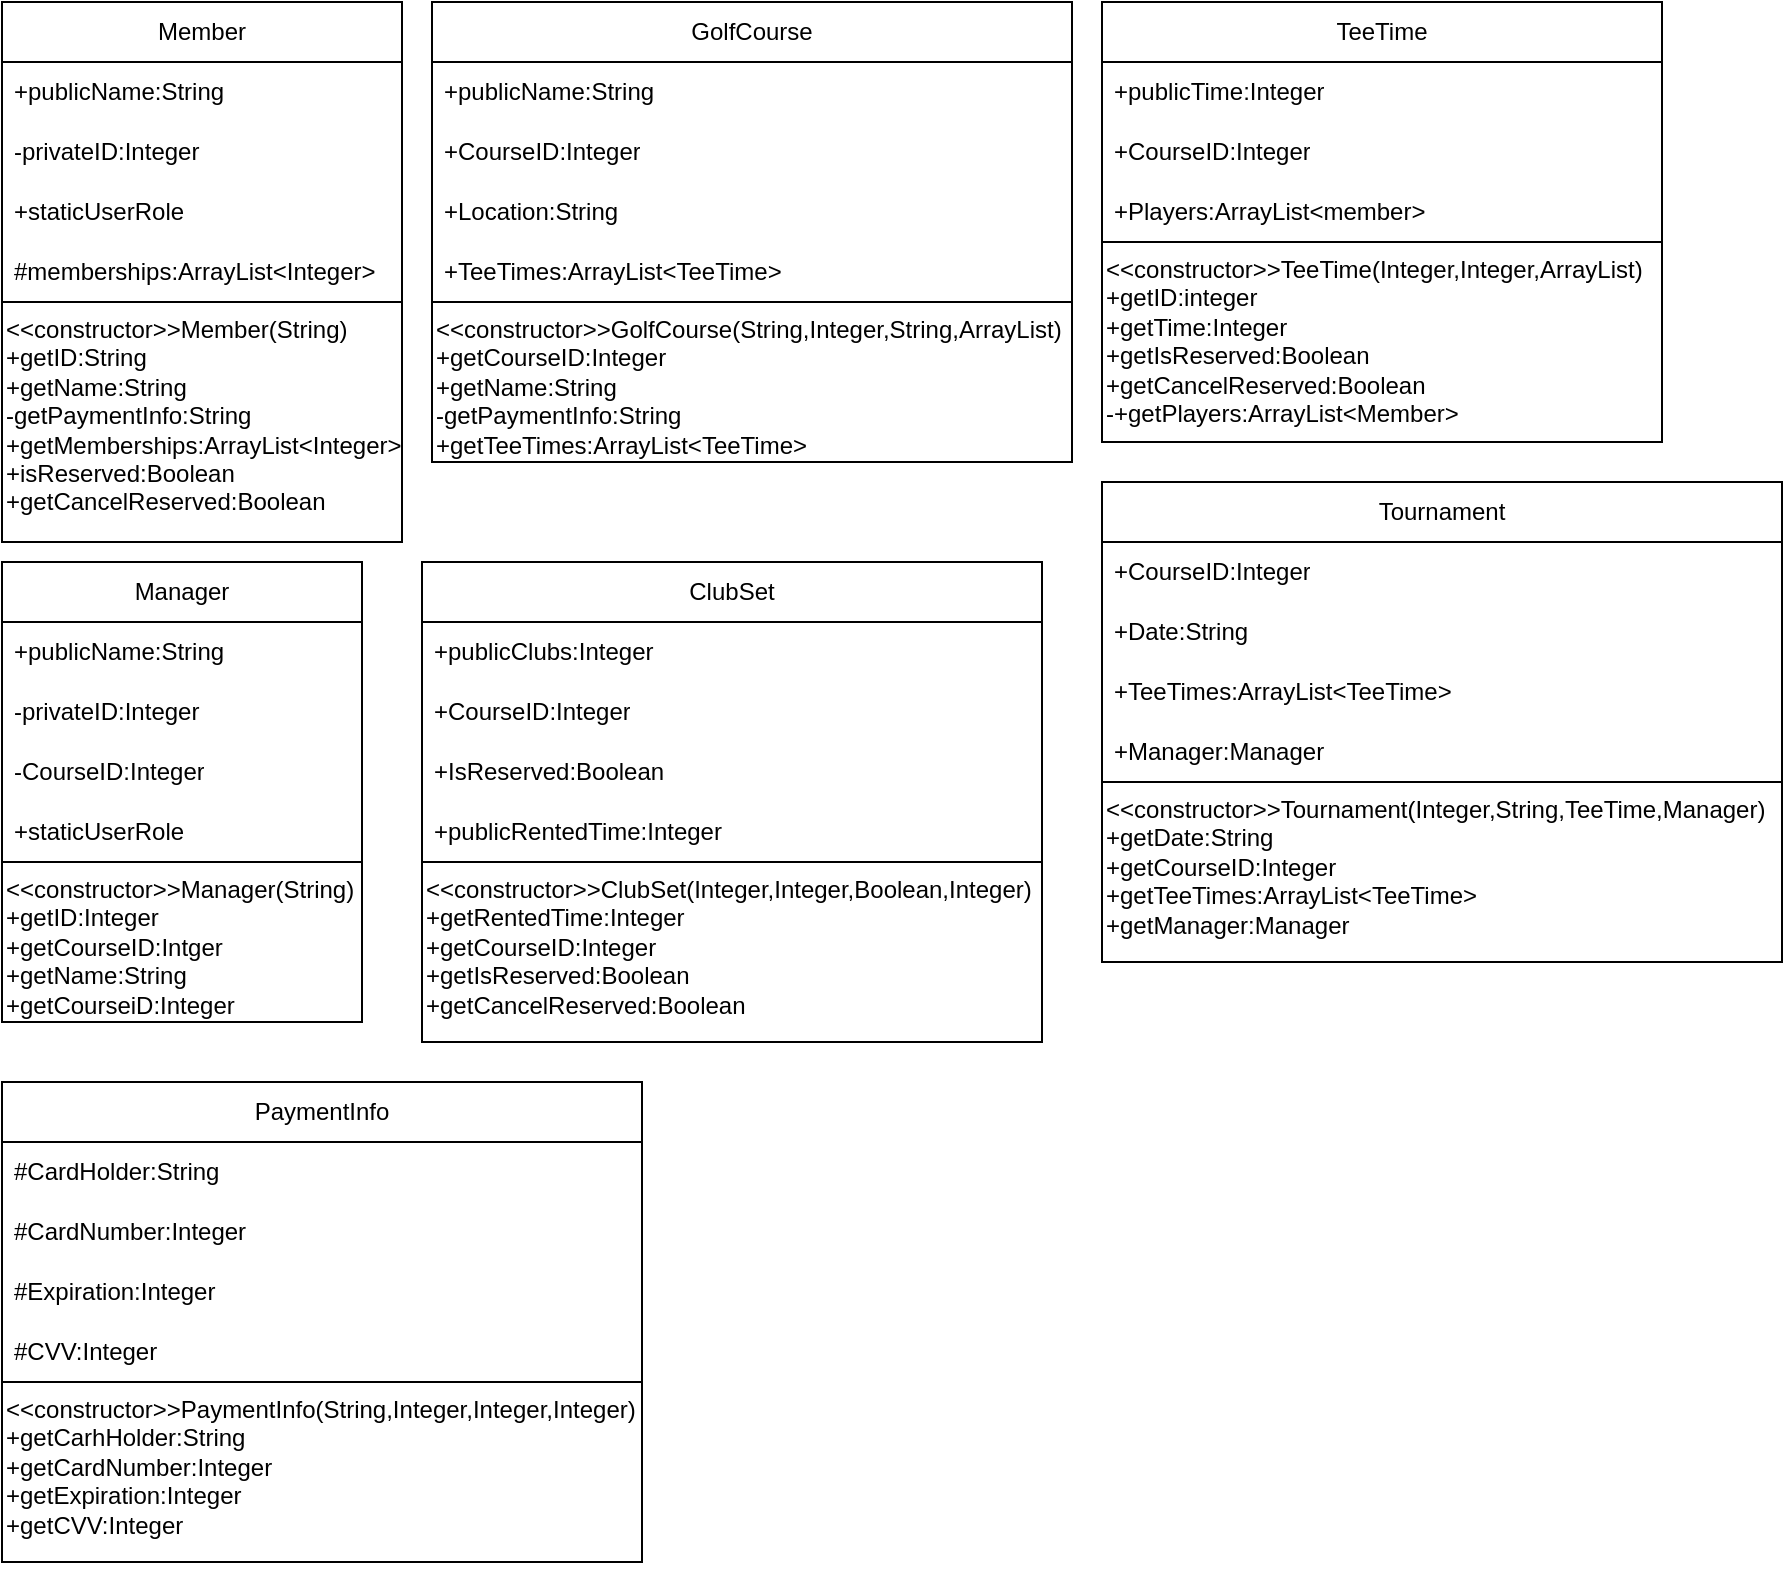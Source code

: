 <mxfile version="24.7.17">
  <diagram name="Page-1" id="tu1plDjy8Q11aR2iwnSd">
    <mxGraphModel dx="2946" dy="1149" grid="1" gridSize="10" guides="1" tooltips="1" connect="1" arrows="1" fold="1" page="1" pageScale="1" pageWidth="850" pageHeight="1100" math="0" shadow="0">
      <root>
        <mxCell id="0" />
        <mxCell id="1" parent="0" />
        <mxCell id="S3XDm7CpPKI-B6z1fimQ-2" value="Member" style="swimlane;fontStyle=0;childLayout=stackLayout;horizontal=1;startSize=30;horizontalStack=0;resizeParent=1;resizeParentMax=0;resizeLast=0;collapsible=1;marginBottom=0;whiteSpace=wrap;html=1;" parent="1" vertex="1">
          <mxGeometry x="50" y="60" width="200" height="150" as="geometry" />
        </mxCell>
        <mxCell id="S3XDm7CpPKI-B6z1fimQ-3" value="+publicName:String" style="text;strokeColor=none;fillColor=none;align=left;verticalAlign=middle;spacingLeft=4;spacingRight=4;overflow=hidden;points=[[0,0.5],[1,0.5]];portConstraint=eastwest;rotatable=0;whiteSpace=wrap;html=1;" parent="S3XDm7CpPKI-B6z1fimQ-2" vertex="1">
          <mxGeometry y="30" width="200" height="30" as="geometry" />
        </mxCell>
        <mxCell id="S3XDm7CpPKI-B6z1fimQ-4" value="-privateID:Integer" style="text;strokeColor=none;fillColor=none;align=left;verticalAlign=middle;spacingLeft=4;spacingRight=4;overflow=hidden;points=[[0,0.5],[1,0.5]];portConstraint=eastwest;rotatable=0;whiteSpace=wrap;html=1;" parent="S3XDm7CpPKI-B6z1fimQ-2" vertex="1">
          <mxGeometry y="60" width="200" height="30" as="geometry" />
        </mxCell>
        <mxCell id="S3XDm7CpPKI-B6z1fimQ-5" value="+staticUserRole" style="text;strokeColor=none;fillColor=none;align=left;verticalAlign=middle;spacingLeft=4;spacingRight=4;overflow=hidden;points=[[0,0.5],[1,0.5]];portConstraint=eastwest;rotatable=0;whiteSpace=wrap;html=1;" parent="S3XDm7CpPKI-B6z1fimQ-2" vertex="1">
          <mxGeometry y="90" width="200" height="30" as="geometry" />
        </mxCell>
        <mxCell id="DC1bKPCYqgGZBgdKJd4Y-17" value="#memberships:ArrayList&amp;lt;Integer&amp;gt;" style="text;strokeColor=none;fillColor=none;align=left;verticalAlign=middle;spacingLeft=4;spacingRight=4;overflow=hidden;points=[[0,0.5],[1,0.5]];portConstraint=eastwest;rotatable=0;whiteSpace=wrap;html=1;" parent="S3XDm7CpPKI-B6z1fimQ-2" vertex="1">
          <mxGeometry y="120" width="200" height="30" as="geometry" />
        </mxCell>
        <mxCell id="DC1bKPCYqgGZBgdKJd4Y-2" value="&amp;lt;&amp;lt;constructor&amp;gt;&amp;gt;Member(String)&lt;div&gt;+getID:String&lt;/div&gt;&lt;div&gt;+getName:String&lt;/div&gt;&lt;div&gt;-getPaymentInfo:String&lt;/div&gt;&lt;div&gt;+getMemberships:ArrayList&amp;lt;Integer&amp;gt;&lt;/div&gt;&lt;div&gt;+isReserved:Boolean&lt;/div&gt;&lt;div&gt;+getCancelReserved:Boolean&lt;/div&gt;" style="whiteSpace=wrap;html=1;align=left;verticalAlign=top;" parent="1" vertex="1">
          <mxGeometry x="50" y="210" width="200" height="120" as="geometry" />
        </mxCell>
        <mxCell id="DC1bKPCYqgGZBgdKJd4Y-5" value="Manager" style="swimlane;fontStyle=0;childLayout=stackLayout;horizontal=1;startSize=30;horizontalStack=0;resizeParent=1;resizeParentMax=0;resizeLast=0;collapsible=1;marginBottom=0;whiteSpace=wrap;html=1;" parent="1" vertex="1">
          <mxGeometry x="50" y="340" width="180" height="150" as="geometry" />
        </mxCell>
        <mxCell id="DC1bKPCYqgGZBgdKJd4Y-6" value="+publicName:String" style="text;strokeColor=none;fillColor=none;align=left;verticalAlign=middle;spacingLeft=4;spacingRight=4;overflow=hidden;points=[[0,0.5],[1,0.5]];portConstraint=eastwest;rotatable=0;whiteSpace=wrap;html=1;" parent="DC1bKPCYqgGZBgdKJd4Y-5" vertex="1">
          <mxGeometry y="30" width="180" height="30" as="geometry" />
        </mxCell>
        <mxCell id="DC1bKPCYqgGZBgdKJd4Y-7" value="-privateID:Integer" style="text;strokeColor=none;fillColor=none;align=left;verticalAlign=middle;spacingLeft=4;spacingRight=4;overflow=hidden;points=[[0,0.5],[1,0.5]];portConstraint=eastwest;rotatable=0;whiteSpace=wrap;html=1;" parent="DC1bKPCYqgGZBgdKJd4Y-5" vertex="1">
          <mxGeometry y="60" width="180" height="30" as="geometry" />
        </mxCell>
        <mxCell id="DC1bKPCYqgGZBgdKJd4Y-16" value="-CourseID:Integer" style="text;strokeColor=none;fillColor=none;align=left;verticalAlign=middle;spacingLeft=4;spacingRight=4;overflow=hidden;points=[[0,0.5],[1,0.5]];portConstraint=eastwest;rotatable=0;whiteSpace=wrap;html=1;" parent="DC1bKPCYqgGZBgdKJd4Y-5" vertex="1">
          <mxGeometry y="90" width="180" height="30" as="geometry" />
        </mxCell>
        <mxCell id="DC1bKPCYqgGZBgdKJd4Y-8" value="+staticUserRole" style="text;strokeColor=none;fillColor=none;align=left;verticalAlign=middle;spacingLeft=4;spacingRight=4;overflow=hidden;points=[[0,0.5],[1,0.5]];portConstraint=eastwest;rotatable=0;whiteSpace=wrap;html=1;" parent="DC1bKPCYqgGZBgdKJd4Y-5" vertex="1">
          <mxGeometry y="120" width="180" height="30" as="geometry" />
        </mxCell>
        <mxCell id="DC1bKPCYqgGZBgdKJd4Y-9" value="&amp;lt;&amp;lt;constructor&amp;gt;&amp;gt;Manager(String)&lt;div&gt;+getID:Integer&lt;/div&gt;&lt;div&gt;+getCourseID:Intger&lt;/div&gt;&lt;div&gt;+getName:String&lt;/div&gt;&lt;div&gt;+getCourseiD:Integer&lt;/div&gt;&lt;div&gt;&lt;br&gt;&lt;/div&gt;" style="whiteSpace=wrap;html=1;align=left;verticalAlign=top;" parent="1" vertex="1">
          <mxGeometry x="50" y="490" width="180" height="80" as="geometry" />
        </mxCell>
        <mxCell id="DC1bKPCYqgGZBgdKJd4Y-10" value="GolfCourse" style="swimlane;fontStyle=0;childLayout=stackLayout;horizontal=1;startSize=30;horizontalStack=0;resizeParent=1;resizeParentMax=0;resizeLast=0;collapsible=1;marginBottom=0;whiteSpace=wrap;html=1;" parent="1" vertex="1">
          <mxGeometry x="265" y="60" width="320" height="150" as="geometry" />
        </mxCell>
        <mxCell id="DC1bKPCYqgGZBgdKJd4Y-11" value="+publicName:String" style="text;strokeColor=none;fillColor=none;align=left;verticalAlign=middle;spacingLeft=4;spacingRight=4;overflow=hidden;points=[[0,0.5],[1,0.5]];portConstraint=eastwest;rotatable=0;whiteSpace=wrap;html=1;" parent="DC1bKPCYqgGZBgdKJd4Y-10" vertex="1">
          <mxGeometry y="30" width="320" height="30" as="geometry" />
        </mxCell>
        <mxCell id="DC1bKPCYqgGZBgdKJd4Y-12" value="+CourseID:Integer" style="text;strokeColor=none;fillColor=none;align=left;verticalAlign=middle;spacingLeft=4;spacingRight=4;overflow=hidden;points=[[0,0.5],[1,0.5]];portConstraint=eastwest;rotatable=0;whiteSpace=wrap;html=1;" parent="DC1bKPCYqgGZBgdKJd4Y-10" vertex="1">
          <mxGeometry y="60" width="320" height="30" as="geometry" />
        </mxCell>
        <mxCell id="DC1bKPCYqgGZBgdKJd4Y-13" value="+Location:String" style="text;strokeColor=none;fillColor=none;align=left;verticalAlign=middle;spacingLeft=4;spacingRight=4;overflow=hidden;points=[[0,0.5],[1,0.5]];portConstraint=eastwest;rotatable=0;whiteSpace=wrap;html=1;" parent="DC1bKPCYqgGZBgdKJd4Y-10" vertex="1">
          <mxGeometry y="90" width="320" height="30" as="geometry" />
        </mxCell>
        <mxCell id="DC1bKPCYqgGZBgdKJd4Y-23" value="+TeeTimes:ArrayList&amp;lt;TeeTime&amp;gt;" style="text;strokeColor=none;fillColor=none;align=left;verticalAlign=middle;spacingLeft=4;spacingRight=4;overflow=hidden;points=[[0,0.5],[1,0.5]];portConstraint=eastwest;rotatable=0;whiteSpace=wrap;html=1;" parent="DC1bKPCYqgGZBgdKJd4Y-10" vertex="1">
          <mxGeometry y="120" width="320" height="30" as="geometry" />
        </mxCell>
        <mxCell id="DC1bKPCYqgGZBgdKJd4Y-14" value="&amp;lt;&amp;lt;constructor&amp;gt;&amp;gt;GolfCourse(String,Integer,String,ArrayList)&lt;div&gt;+getCourseID:Integer&lt;/div&gt;&lt;div&gt;+getName:String&lt;/div&gt;&lt;div&gt;-getPaymentInfo:String&lt;br&gt;+getTeeTimes:ArrayList&amp;lt;TeeTime&amp;gt;&lt;/div&gt;&lt;div&gt;&lt;br&gt;&lt;/div&gt;" style="whiteSpace=wrap;html=1;align=left;verticalAlign=top;" parent="1" vertex="1">
          <mxGeometry x="265" y="210" width="320" height="80" as="geometry" />
        </mxCell>
        <mxCell id="DC1bKPCYqgGZBgdKJd4Y-18" value="TeeTime" style="swimlane;fontStyle=0;childLayout=stackLayout;horizontal=1;startSize=30;horizontalStack=0;resizeParent=1;resizeParentMax=0;resizeLast=0;collapsible=1;marginBottom=0;whiteSpace=wrap;html=1;" parent="1" vertex="1">
          <mxGeometry x="600" y="60" width="280" height="120" as="geometry" />
        </mxCell>
        <mxCell id="DC1bKPCYqgGZBgdKJd4Y-19" value="+publicTime:Integer" style="text;strokeColor=none;fillColor=none;align=left;verticalAlign=middle;spacingLeft=4;spacingRight=4;overflow=hidden;points=[[0,0.5],[1,0.5]];portConstraint=eastwest;rotatable=0;whiteSpace=wrap;html=1;" parent="DC1bKPCYqgGZBgdKJd4Y-18" vertex="1">
          <mxGeometry y="30" width="280" height="30" as="geometry" />
        </mxCell>
        <mxCell id="DC1bKPCYqgGZBgdKJd4Y-20" value="+CourseID:Integer" style="text;strokeColor=none;fillColor=none;align=left;verticalAlign=middle;spacingLeft=4;spacingRight=4;overflow=hidden;points=[[0,0.5],[1,0.5]];portConstraint=eastwest;rotatable=0;whiteSpace=wrap;html=1;" parent="DC1bKPCYqgGZBgdKJd4Y-18" vertex="1">
          <mxGeometry y="60" width="280" height="30" as="geometry" />
        </mxCell>
        <mxCell id="DC1bKPCYqgGZBgdKJd4Y-24" value="+Players:ArrayList&amp;lt;member&amp;gt;" style="text;strokeColor=none;fillColor=none;align=left;verticalAlign=middle;spacingLeft=4;spacingRight=4;overflow=hidden;points=[[0,0.5],[1,0.5]];portConstraint=eastwest;rotatable=0;whiteSpace=wrap;html=1;" parent="DC1bKPCYqgGZBgdKJd4Y-18" vertex="1">
          <mxGeometry y="90" width="280" height="30" as="geometry" />
        </mxCell>
        <mxCell id="DC1bKPCYqgGZBgdKJd4Y-22" value="&amp;lt;&amp;lt;constructor&amp;gt;&amp;gt;TeeTime(Integer,Integer,ArrayList)&lt;div&gt;+getID:integer&lt;/div&gt;&lt;div&gt;+getTime:Integer&lt;/div&gt;&lt;div&gt;+getIsReserved:Boolean&lt;/div&gt;&lt;div&gt;+getCancelReserved:Boolean&lt;br&gt;&lt;/div&gt;&lt;div&gt;-&lt;span style=&quot;background-color: initial;&quot;&gt;+getPlayers:ArrayList&amp;lt;Member&amp;gt;&lt;/span&gt;&lt;/div&gt;&lt;div&gt;&lt;br&gt;&lt;/div&gt;" style="whiteSpace=wrap;html=1;align=left;verticalAlign=top;" parent="1" vertex="1">
          <mxGeometry x="600" y="180" width="280" height="100" as="geometry" />
        </mxCell>
        <mxCell id="DC1bKPCYqgGZBgdKJd4Y-25" value="ClubSet" style="swimlane;fontStyle=0;childLayout=stackLayout;horizontal=1;startSize=30;horizontalStack=0;resizeParent=1;resizeParentMax=0;resizeLast=0;collapsible=1;marginBottom=0;whiteSpace=wrap;html=1;" parent="1" vertex="1">
          <mxGeometry x="260" y="340" width="310" height="150" as="geometry" />
        </mxCell>
        <mxCell id="DC1bKPCYqgGZBgdKJd4Y-26" value="+publicClubs:Integer" style="text;strokeColor=none;fillColor=none;align=left;verticalAlign=middle;spacingLeft=4;spacingRight=4;overflow=hidden;points=[[0,0.5],[1,0.5]];portConstraint=eastwest;rotatable=0;whiteSpace=wrap;html=1;" parent="DC1bKPCYqgGZBgdKJd4Y-25" vertex="1">
          <mxGeometry y="30" width="310" height="30" as="geometry" />
        </mxCell>
        <mxCell id="DC1bKPCYqgGZBgdKJd4Y-27" value="+CourseID:Integer" style="text;strokeColor=none;fillColor=none;align=left;verticalAlign=middle;spacingLeft=4;spacingRight=4;overflow=hidden;points=[[0,0.5],[1,0.5]];portConstraint=eastwest;rotatable=0;whiteSpace=wrap;html=1;" parent="DC1bKPCYqgGZBgdKJd4Y-25" vertex="1">
          <mxGeometry y="60" width="310" height="30" as="geometry" />
        </mxCell>
        <mxCell id="DC1bKPCYqgGZBgdKJd4Y-28" value="+IsReserved:Boolean" style="text;strokeColor=none;fillColor=none;align=left;verticalAlign=middle;spacingLeft=4;spacingRight=4;overflow=hidden;points=[[0,0.5],[1,0.5]];portConstraint=eastwest;rotatable=0;whiteSpace=wrap;html=1;" parent="DC1bKPCYqgGZBgdKJd4Y-25" vertex="1">
          <mxGeometry y="90" width="310" height="30" as="geometry" />
        </mxCell>
        <mxCell id="DC1bKPCYqgGZBgdKJd4Y-30" value="+publicRentedTime:Integer" style="text;strokeColor=none;fillColor=none;align=left;verticalAlign=middle;spacingLeft=4;spacingRight=4;overflow=hidden;points=[[0,0.5],[1,0.5]];portConstraint=eastwest;rotatable=0;whiteSpace=wrap;html=1;" parent="DC1bKPCYqgGZBgdKJd4Y-25" vertex="1">
          <mxGeometry y="120" width="310" height="30" as="geometry" />
        </mxCell>
        <mxCell id="DC1bKPCYqgGZBgdKJd4Y-29" value="&amp;lt;&amp;lt;constructor&amp;gt;&amp;gt;ClubSet(Integer,Integer,Boolean,Integer)&lt;div&gt;+getRentedTime:Integer&lt;/div&gt;&lt;div&gt;+getCourseID:Integer&lt;/div&gt;&lt;div&gt;+getIsReserved:Boolean&lt;/div&gt;&lt;div&gt;+getCancelReserved:Boolean&lt;br&gt;&lt;/div&gt;" style="whiteSpace=wrap;html=1;align=left;verticalAlign=top;" parent="1" vertex="1">
          <mxGeometry x="260" y="490" width="310" height="90" as="geometry" />
        </mxCell>
        <mxCell id="DC1bKPCYqgGZBgdKJd4Y-31" value="Tournament" style="swimlane;fontStyle=0;childLayout=stackLayout;horizontal=1;startSize=30;horizontalStack=0;resizeParent=1;resizeParentMax=0;resizeLast=0;collapsible=1;marginBottom=0;whiteSpace=wrap;html=1;" parent="1" vertex="1">
          <mxGeometry x="600" y="300" width="340" height="150" as="geometry" />
        </mxCell>
        <mxCell id="DC1bKPCYqgGZBgdKJd4Y-33" value="+CourseID:Integer" style="text;strokeColor=none;fillColor=none;align=left;verticalAlign=middle;spacingLeft=4;spacingRight=4;overflow=hidden;points=[[0,0.5],[1,0.5]];portConstraint=eastwest;rotatable=0;whiteSpace=wrap;html=1;" parent="DC1bKPCYqgGZBgdKJd4Y-31" vertex="1">
          <mxGeometry y="30" width="340" height="30" as="geometry" />
        </mxCell>
        <mxCell id="DC1bKPCYqgGZBgdKJd4Y-35" value="+Date:String" style="text;strokeColor=none;fillColor=none;align=left;verticalAlign=middle;spacingLeft=4;spacingRight=4;overflow=hidden;points=[[0,0.5],[1,0.5]];portConstraint=eastwest;rotatable=0;whiteSpace=wrap;html=1;" parent="DC1bKPCYqgGZBgdKJd4Y-31" vertex="1">
          <mxGeometry y="60" width="340" height="30" as="geometry" />
        </mxCell>
        <mxCell id="DC1bKPCYqgGZBgdKJd4Y-37" value="+TeeTimes:ArrayList&amp;lt;TeeTime&amp;gt;" style="text;strokeColor=none;fillColor=none;align=left;verticalAlign=middle;spacingLeft=4;spacingRight=4;overflow=hidden;points=[[0,0.5],[1,0.5]];portConstraint=eastwest;rotatable=0;whiteSpace=wrap;html=1;" parent="DC1bKPCYqgGZBgdKJd4Y-31" vertex="1">
          <mxGeometry y="90" width="340" height="30" as="geometry" />
        </mxCell>
        <mxCell id="DC1bKPCYqgGZBgdKJd4Y-38" value="+Manager:Manager" style="text;strokeColor=none;fillColor=none;align=left;verticalAlign=middle;spacingLeft=4;spacingRight=4;overflow=hidden;points=[[0,0.5],[1,0.5]];portConstraint=eastwest;rotatable=0;whiteSpace=wrap;html=1;" parent="DC1bKPCYqgGZBgdKJd4Y-31" vertex="1">
          <mxGeometry y="120" width="340" height="30" as="geometry" />
        </mxCell>
        <mxCell id="DC1bKPCYqgGZBgdKJd4Y-36" value="&amp;lt;&amp;lt;constructor&amp;gt;&amp;gt;Tournament(Integer,String,TeeTime,Manager)&lt;div&gt;+getDate:String&lt;/div&gt;&lt;div&gt;+getCourseID:Integer&lt;/div&gt;&lt;div&gt;+getTeeTimes:ArrayList&amp;lt;TeeTime&amp;gt;&lt;/div&gt;&lt;div&gt;+getManager:Manager&lt;/div&gt;&lt;div&gt;&lt;br&gt;&lt;/div&gt;" style="whiteSpace=wrap;html=1;align=left;verticalAlign=top;" parent="1" vertex="1">
          <mxGeometry x="600" y="450" width="340" height="90" as="geometry" />
        </mxCell>
        <mxCell id="DC1bKPCYqgGZBgdKJd4Y-39" value="PaymentInfo" style="swimlane;fontStyle=0;childLayout=stackLayout;horizontal=1;startSize=30;horizontalStack=0;resizeParent=1;resizeParentMax=0;resizeLast=0;collapsible=1;marginBottom=0;whiteSpace=wrap;html=1;" parent="1" vertex="1">
          <mxGeometry x="50" y="600" width="320" height="150" as="geometry" />
        </mxCell>
        <mxCell id="DC1bKPCYqgGZBgdKJd4Y-40" value="#CardHolder:String" style="text;strokeColor=none;fillColor=none;align=left;verticalAlign=middle;spacingLeft=4;spacingRight=4;overflow=hidden;points=[[0,0.5],[1,0.5]];portConstraint=eastwest;rotatable=0;whiteSpace=wrap;html=1;" parent="DC1bKPCYqgGZBgdKJd4Y-39" vertex="1">
          <mxGeometry y="30" width="320" height="30" as="geometry" />
        </mxCell>
        <mxCell id="DC1bKPCYqgGZBgdKJd4Y-41" value="#CardNumber:Integer" style="text;strokeColor=none;fillColor=none;align=left;verticalAlign=middle;spacingLeft=4;spacingRight=4;overflow=hidden;points=[[0,0.5],[1,0.5]];portConstraint=eastwest;rotatable=0;whiteSpace=wrap;html=1;" parent="DC1bKPCYqgGZBgdKJd4Y-39" vertex="1">
          <mxGeometry y="60" width="320" height="30" as="geometry" />
        </mxCell>
        <mxCell id="DC1bKPCYqgGZBgdKJd4Y-42" value="#Expiration:Integer" style="text;strokeColor=none;fillColor=none;align=left;verticalAlign=middle;spacingLeft=4;spacingRight=4;overflow=hidden;points=[[0,0.5],[1,0.5]];portConstraint=eastwest;rotatable=0;whiteSpace=wrap;html=1;" parent="DC1bKPCYqgGZBgdKJd4Y-39" vertex="1">
          <mxGeometry y="90" width="320" height="30" as="geometry" />
        </mxCell>
        <mxCell id="DC1bKPCYqgGZBgdKJd4Y-43" value="#CVV:Integer" style="text;strokeColor=none;fillColor=none;align=left;verticalAlign=middle;spacingLeft=4;spacingRight=4;overflow=hidden;points=[[0,0.5],[1,0.5]];portConstraint=eastwest;rotatable=0;whiteSpace=wrap;html=1;" parent="DC1bKPCYqgGZBgdKJd4Y-39" vertex="1">
          <mxGeometry y="120" width="320" height="30" as="geometry" />
        </mxCell>
        <mxCell id="DC1bKPCYqgGZBgdKJd4Y-44" value="&amp;lt;&amp;lt;constructor&amp;gt;&amp;gt;PaymentInfo(String,Integer,Integer,Integer)&lt;div&gt;+getCarhHolder:String&lt;/div&gt;&lt;div&gt;+getCardNumber:Integer&lt;/div&gt;&lt;div&gt;+getExpiration:Integer&lt;/div&gt;&lt;div&gt;+getCVV:Integer&lt;/div&gt;&lt;div&gt;&lt;br&gt;&lt;/div&gt;" style="whiteSpace=wrap;html=1;align=left;verticalAlign=top;" parent="1" vertex="1">
          <mxGeometry x="50" y="750" width="320" height="90" as="geometry" />
        </mxCell>
      </root>
    </mxGraphModel>
  </diagram>
</mxfile>
